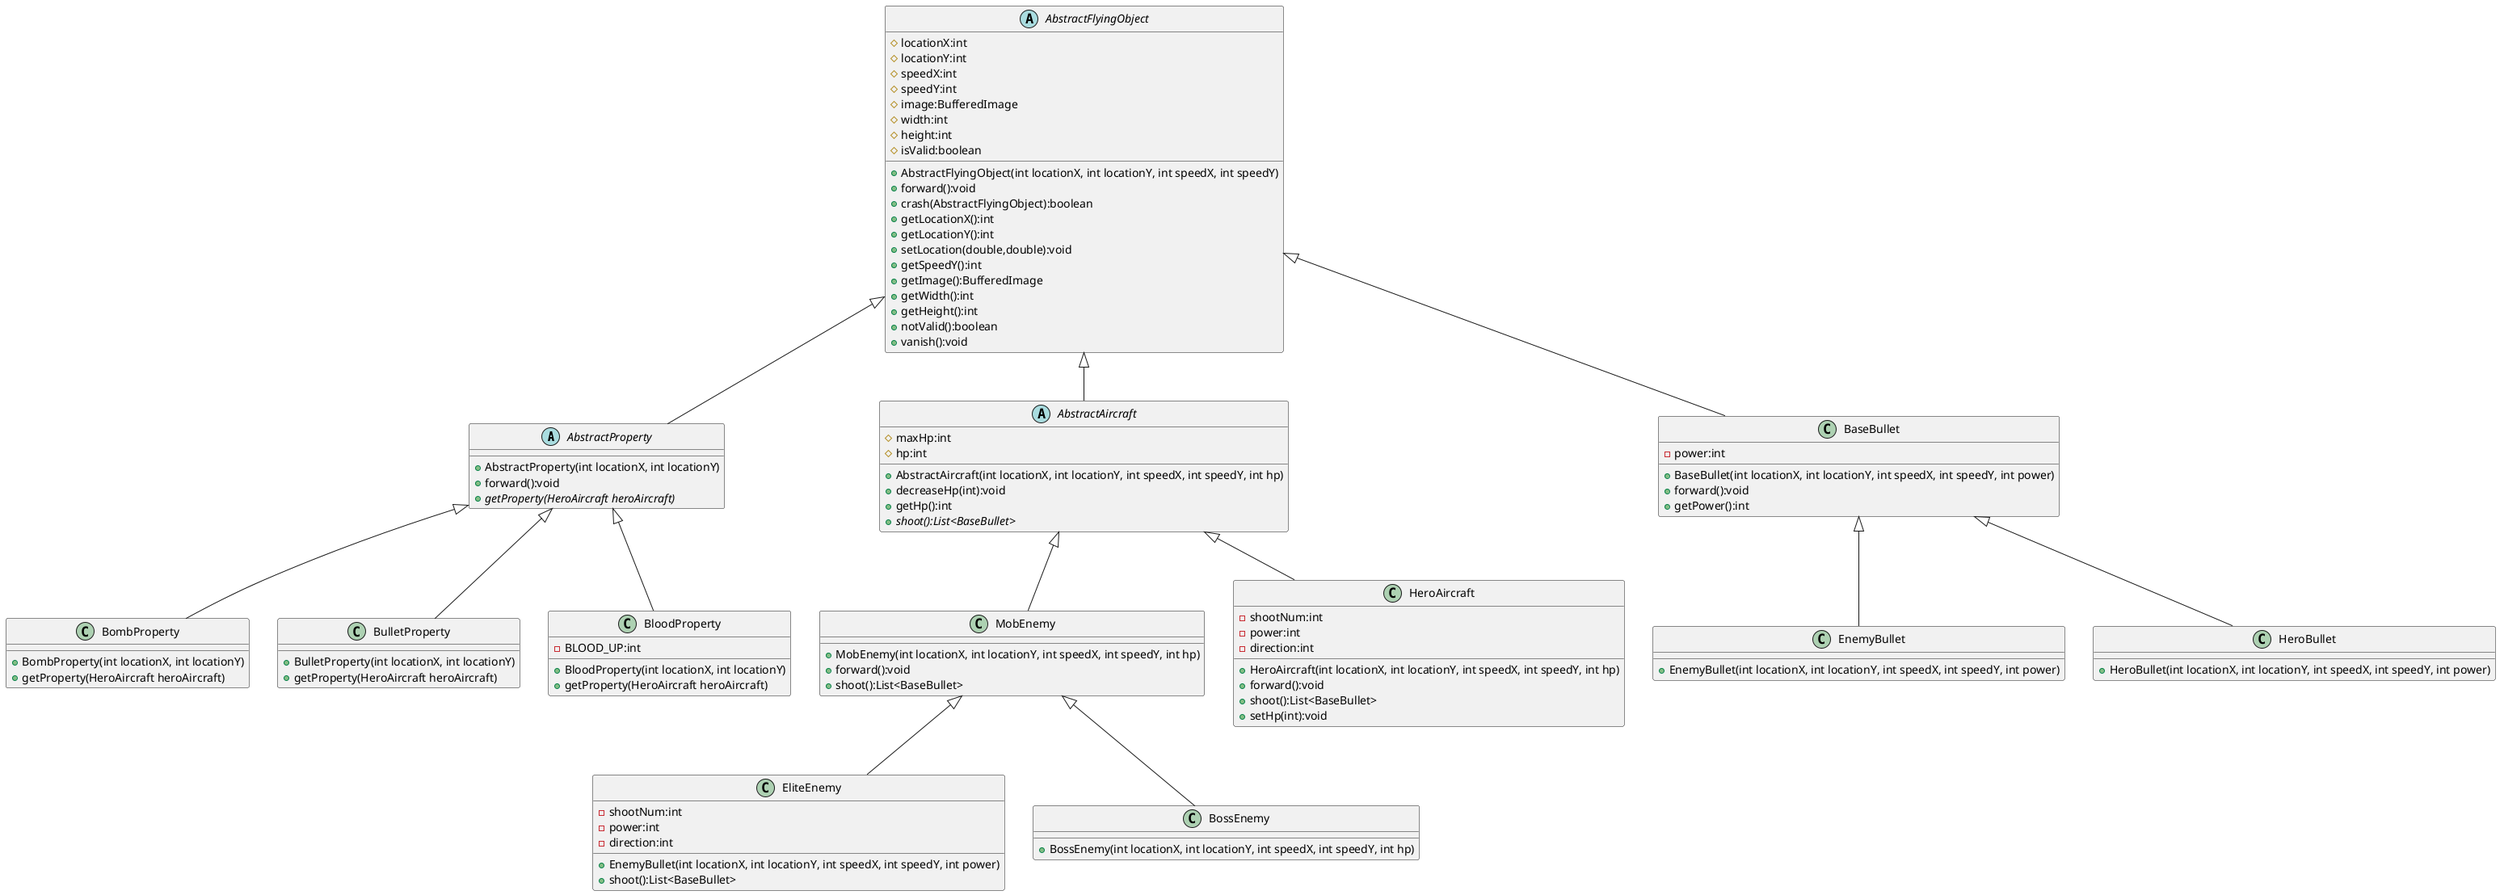 @startuml
abstract class AbstractProperty {
+ AbstractProperty(int locationX, int locationY)
+ forward():void
+ {abstract} getProperty(HeroAircraft heroAircraft)
}
class BombProperty {
+ BombProperty(int locationX, int locationY)
+ getProperty(HeroAircraft heroAircraft)
}
class EliteEnemy {
- shootNum:int
- power:int
- direction:int
+ EnemyBullet(int locationX, int locationY, int speedX, int speedY, int power)
+ shoot():List<BaseBullet>
}
class BossEnemy {
+ BossEnemy(int locationX, int locationY, int speedX, int speedY, int hp)
}
abstract class AbstractAircraft {
# maxHp:int
# hp:int
+ AbstractAircraft(int locationX, int locationY, int speedX, int speedY, int hp)
+ decreaseHp(int):void
+ getHp():int
+ {abstract}shoot():List<BaseBullet>
}
abstract class AbstractFlyingObject {
# locationX:int
# locationY:int
# speedX:int
# speedY:int
# image:BufferedImage
# width:int
# height:int
# isValid:boolean
+ AbstractFlyingObject(int locationX, int locationY, int speedX, int speedY)
+ forward():void
+ crash(AbstractFlyingObject):boolean
+ getLocationX():int
+ getLocationY():int
+ setLocation(double,double):void
+ getSpeedY():int
+ getImage():BufferedImage
+ getWidth():int
+ getHeight():int
+ notValid():boolean
+ vanish():void
}
class MobEnemy {
+ MobEnemy(int locationX, int locationY, int speedX, int speedY, int hp)
+ forward():void
+ shoot():List<BaseBullet>
}
class BulletProperty {
+ BulletProperty(int locationX, int locationY)
+ getProperty(HeroAircraft heroAircraft)
}
class HeroAircraft {
- shootNum:int
- power:int
- direction:int
+ HeroAircraft(int locationX, int locationY, int speedX, int speedY, int hp)
+ forward():void
+ shoot():List<BaseBullet>
+ setHp(int):void
}
class BloodProperty {
- BLOOD_UP:int
+ BloodProperty(int locationX, int locationY)
+ getProperty(HeroAircraft heroAircraft)
}
class BaseBullet {
- power:int
+ BaseBullet(int locationX, int locationY, int speedX, int speedY, int power)
+ forward():void
+ getPower():int
}
class EnemyBullet {
+ EnemyBullet(int locationX, int locationY, int speedX, int speedY, int power)
}
class HeroBullet {
+ HeroBullet(int locationX, int locationY, int speedX, int speedY, int power)
}
AbstractFlyingObject <|-- AbstractProperty
AbstractFlyingObject <|-- BaseBullet
BaseBullet <|-- EnemyBullet
BaseBullet <|-- HeroBullet
AbstractProperty <|-- BombProperty
MobEnemy <|-- EliteEnemy
MobEnemy <|-- BossEnemy
AbstractFlyingObject <|-- AbstractAircraft
AbstractAircraft <|-- MobEnemy
AbstractProperty <|-- BulletProperty
AbstractAircraft <|-- HeroAircraft
AbstractProperty <|-- BloodProperty

@enduml